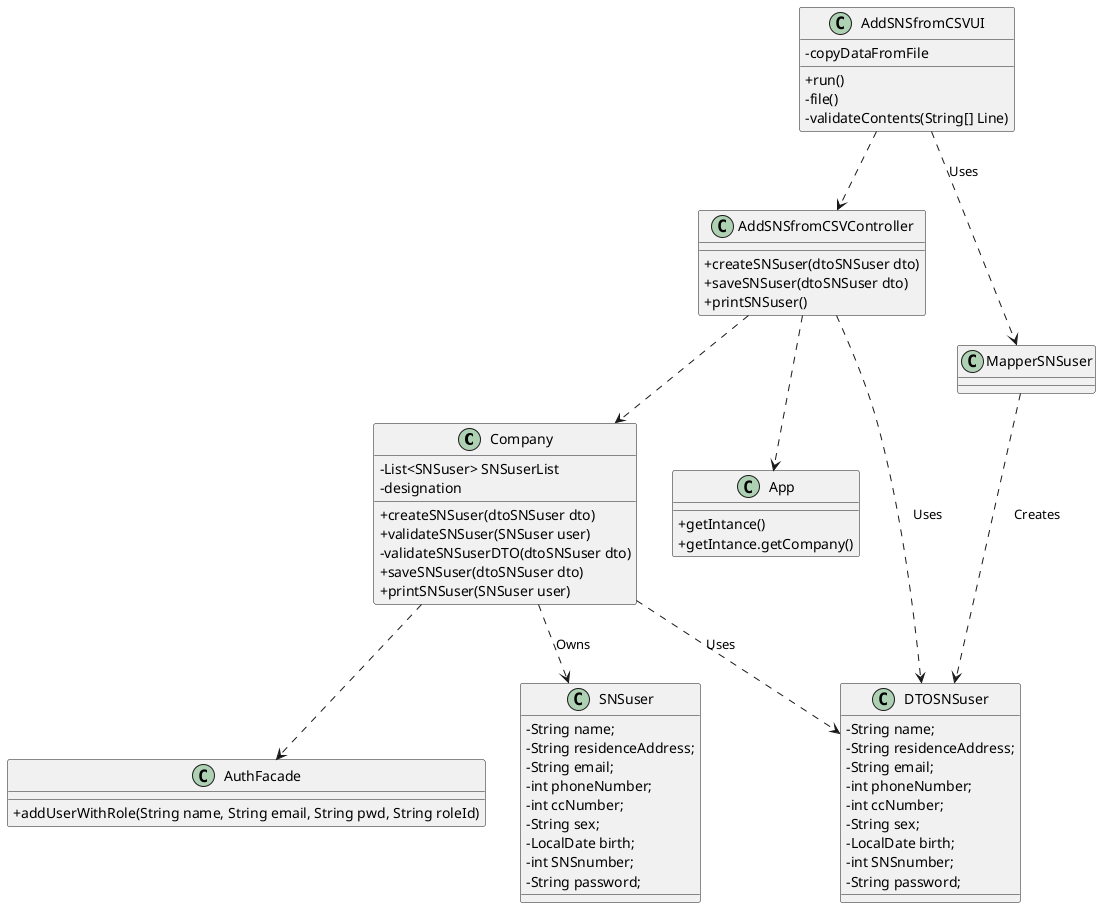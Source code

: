 @startuml
'https://plantuml.com/class-diagram
skinparam classAttributeIconSize 0

Class Company{
-List<SNSuser> SNSuserList
-designation
    +createSNSuser(dtoSNSuser dto)
    +validateSNSuser(SNSuser user)
    -validateSNSuserDTO(dtoSNSuser dto)
    +saveSNSuser(dtoSNSuser dto)
    +printSNSuser(SNSuser user)
}
Class AuthFacade{
+addUserWithRole(String name, String email, String pwd, String roleId)
}

Class App{
+getIntance()
+getIntance.getCompany()
}

Class SNSuser{
- String name;
    - String residenceAddress;
    - String email;
    - int phoneNumber;
    - int ccNumber;
    - String sex;
    - LocalDate birth;
    - int SNSnumber;
    - String password;
}

Class AddSNSfromCSVUI{
+run()
-file()
-copyDataFromFile
-validateContents(String[] Line)
}
Class AddSNSfromCSVController{
+createSNSuser(dtoSNSuser dto)
+saveSNSuser(dtoSNSuser dto)
+printSNSuser()
}

Class DTOSNSuser{
- String name;
    - String residenceAddress;
    - String email;
    - int phoneNumber;
    - int ccNumber;
    - String sex;
    - LocalDate birth;
    - int SNSnumber;
    - String password;
}

Class MapperSNSuser{
}

AddSNSfromCSVUI..>AddSNSfromCSVController
AddSNSfromCSVUI..>MapperSNSuser:Uses
MapperSNSuser..>DTOSNSuser:Creates
AddSNSfromCSVController..>Company
AddSNSfromCSVController..>App
AddSNSfromCSVController..>DTOSNSuser:Uses
Company..>SNSuser:Owns
Company..>AuthFacade
Company..>DTOSNSuser:Uses


@enduml